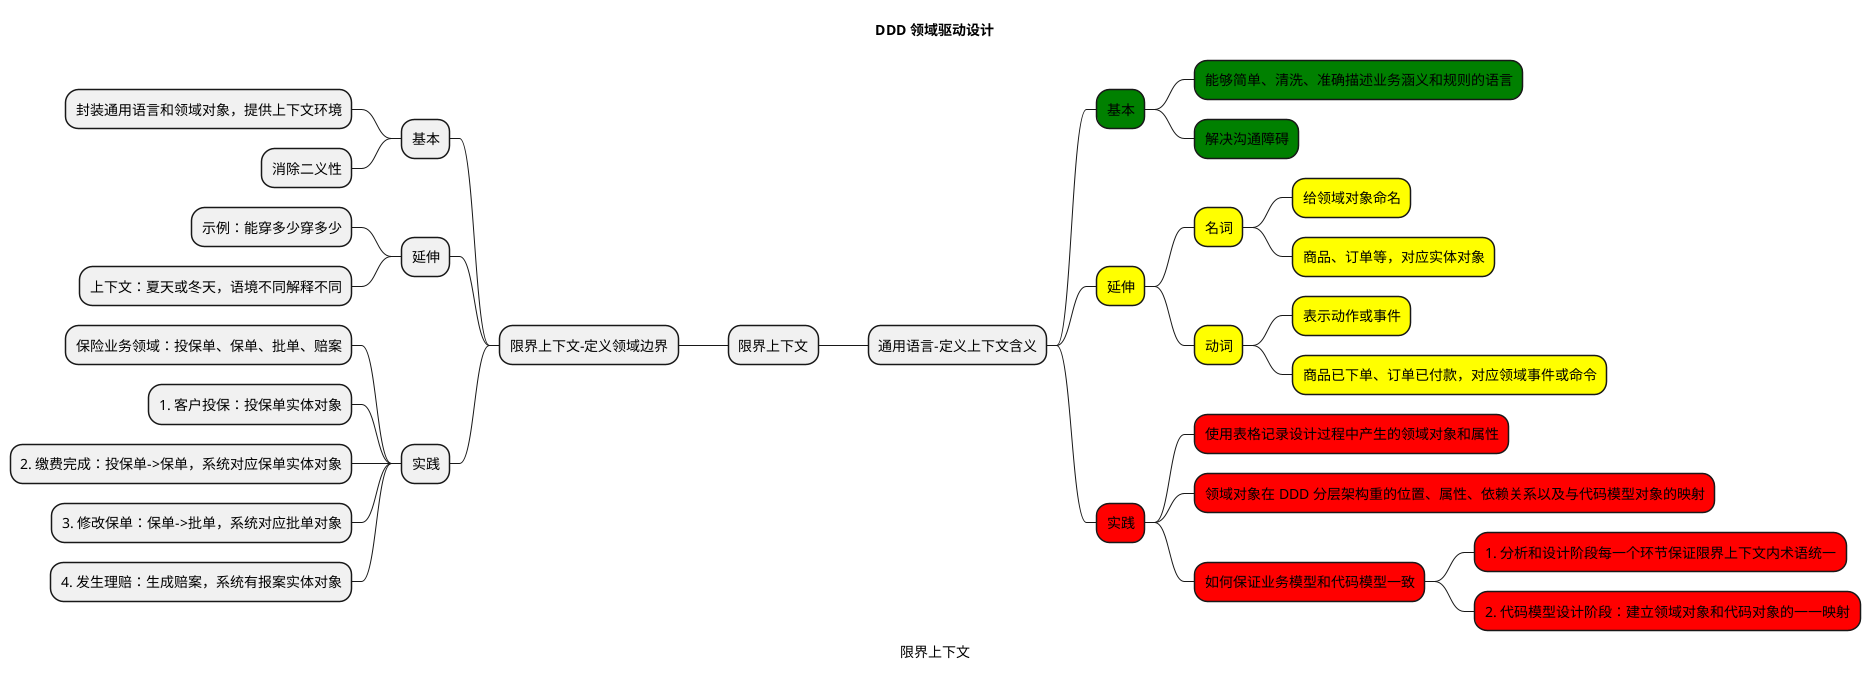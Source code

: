 @startmindmap
'https://plantuml.com/mindmap-diagram

caption 限界上下文
title DDD 领域驱动设计

+ 限界上下文
++   通用语言-定义上下文含义
***[#green] 基本
****[#green] 能够简单、清洗、准确描述业务涵义和规则的语言
****[#green] 解决沟通障碍
***[#yellow] 延伸
****[#yellow] 名词
*****[#yellow] 给领域对象命名
*****[#yellow] 商品、订单等，对应实体对象
****[#yellow] 动词
*****[#yellow] 表示动作或事件
*****[#yellow] 商品已下单、订单已付款，对应领域事件或命令
***[#red] 实践
****[#red] 使用表格记录设计过程中产生的领域对象和属性
****[#red] 领域对象在 DDD 分层架构重的位置、属性、依赖关系以及与代码模型对象的映射
****[#red] 如何保证业务模型和代码模型一致
*****[#red] 1. 分析和设计阶段每一个环节保证限界上下文内术语统一
*****[#red] 2. 代码模型设计阶段：建立领域对象和代码对象的一一映射

-- 限界上下文-定义领域边界
--- 基本
---- 封装通用语言和领域对象，提供上下文环境
---- 消除二义性
--- 延伸
---- 示例：能穿多少穿多少
---- 上下文：夏天或冬天，语境不同解释不同
--- 实践
---- 保险业务领域：投保单、保单、批单、赔案
---- 1. 客户投保：投保单实体对象
---- 2. 缴费完成：投保单->保单，系统对应保单实体对象
---- 3. 修改保单：保单->批单，系统对应批单对象
---- 4. 发生理赔：生成赔案，系统有报案实体对象

@endmindmap
